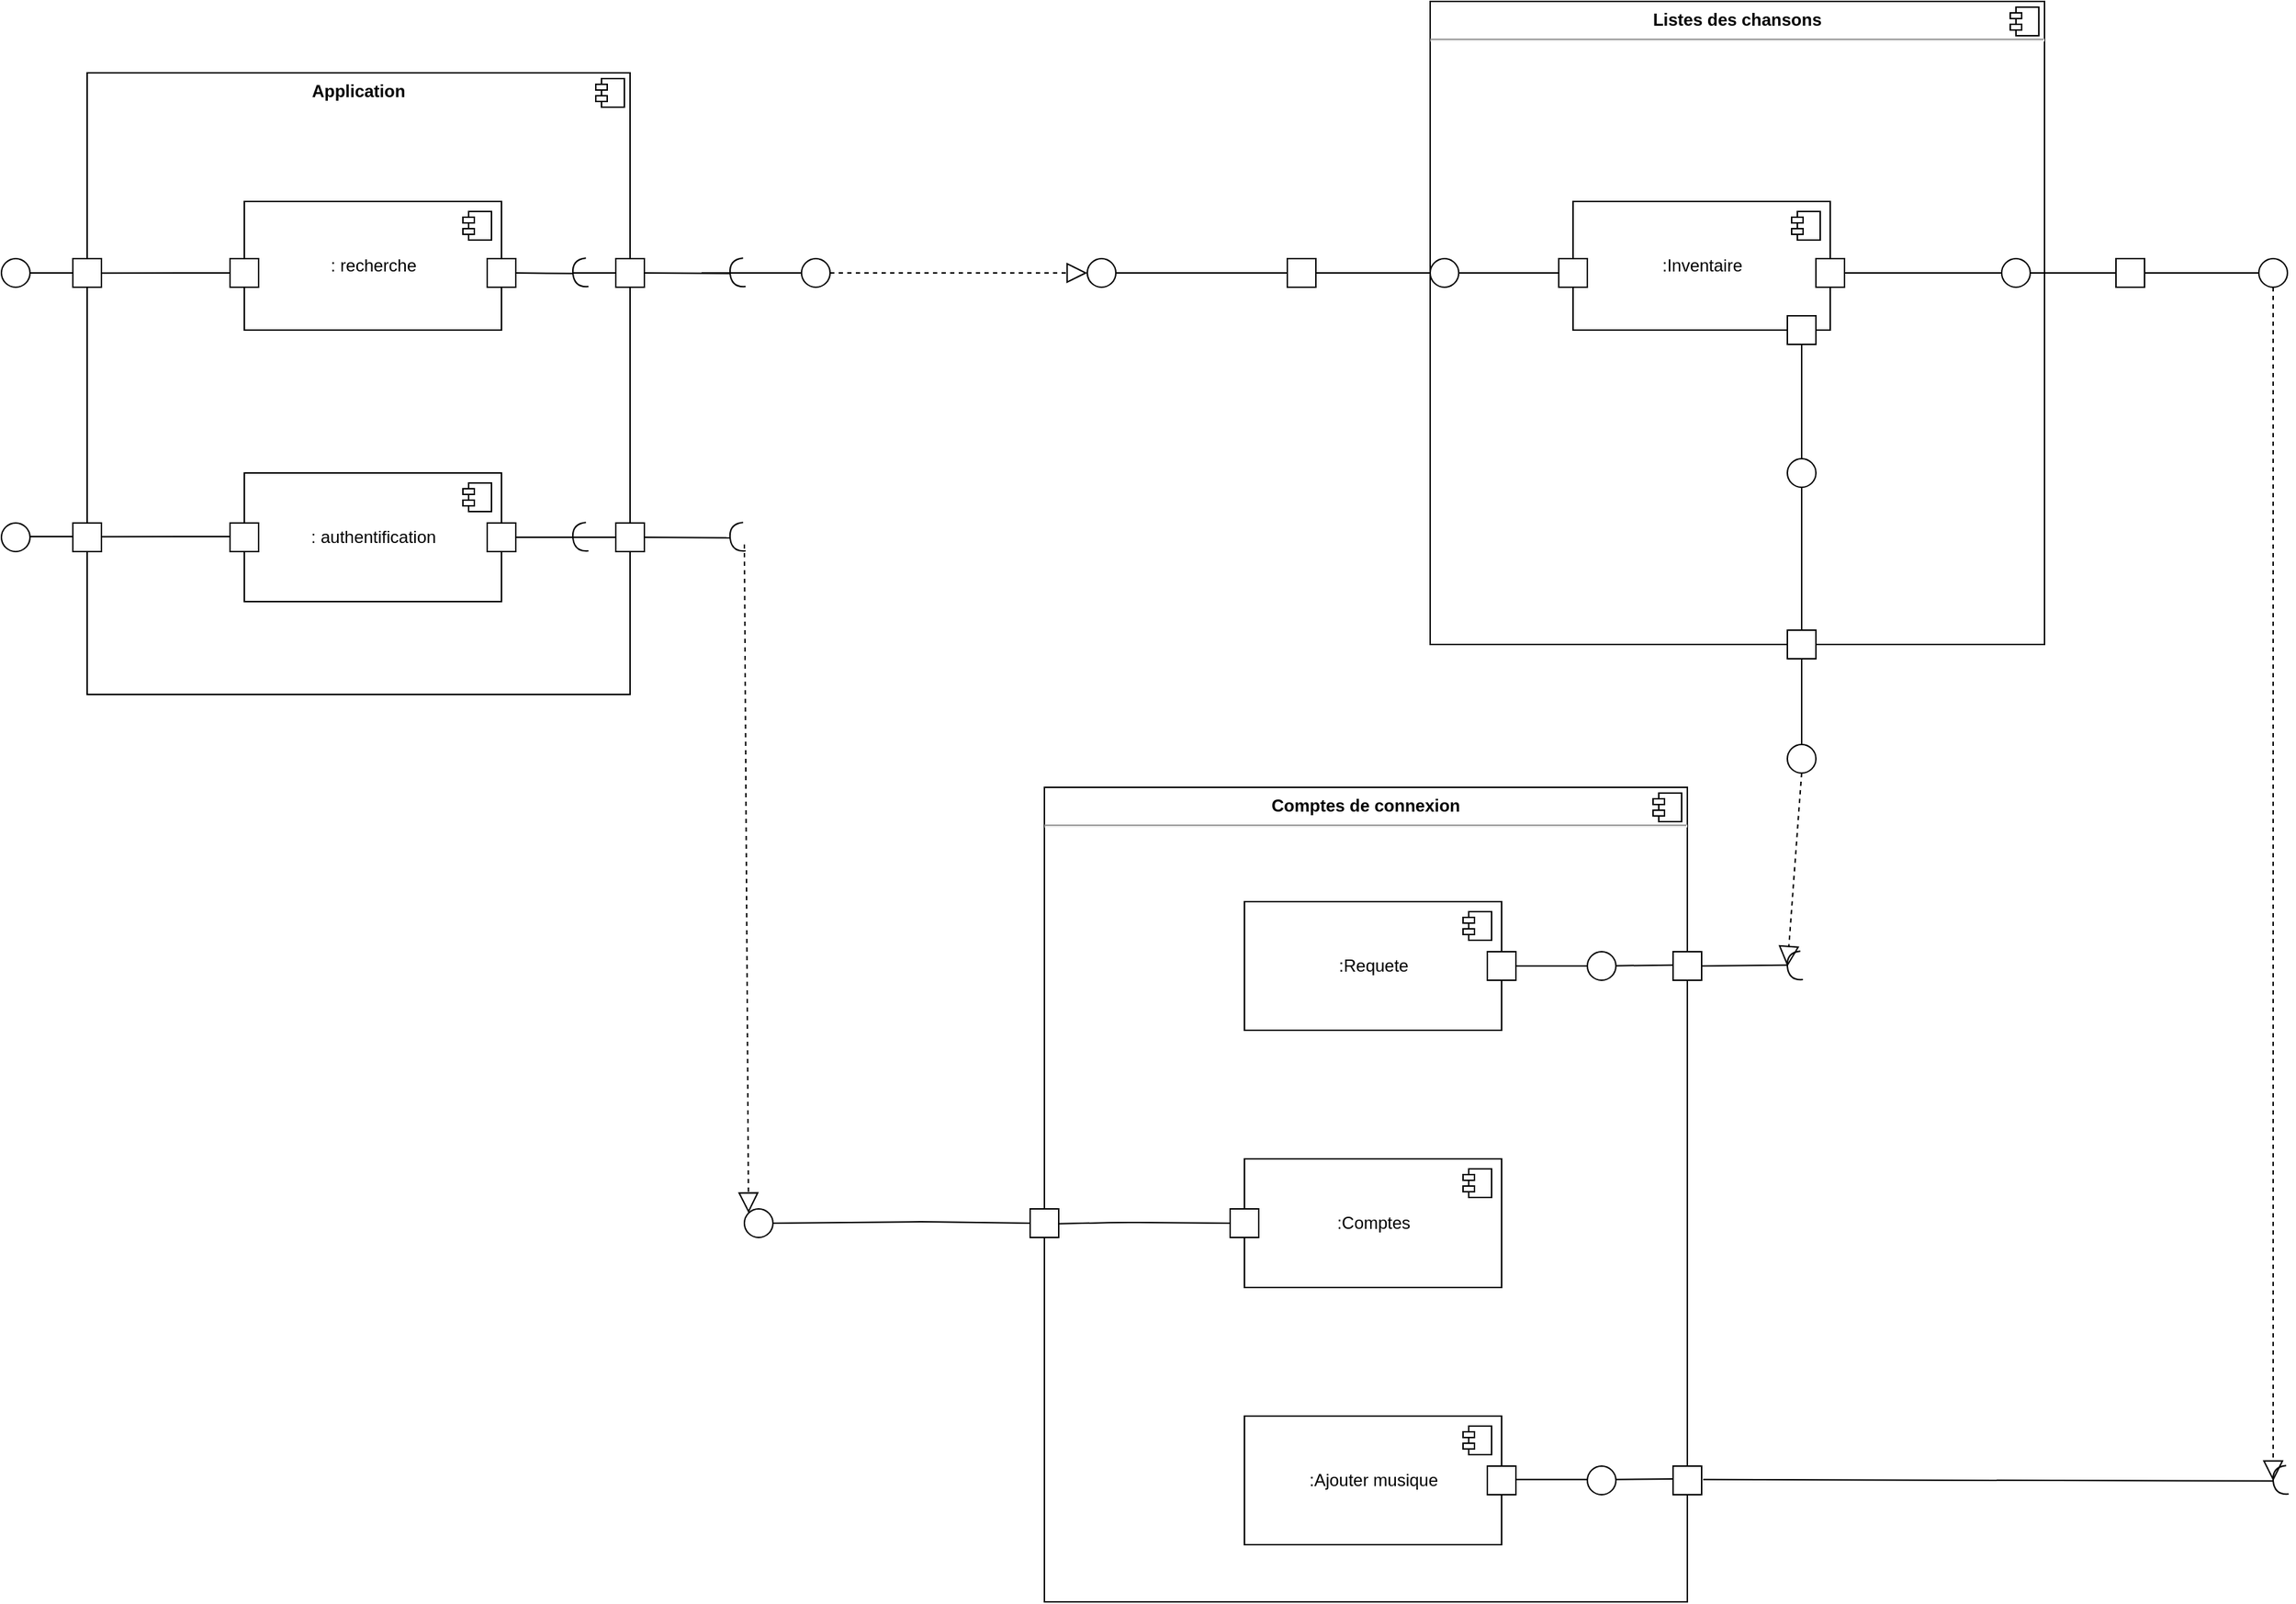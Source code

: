 <mxfile version="14.6.6" type="device"><diagram id="Vdho9r3vmRzPWu9xFfN-" name="Page-1"><mxGraphModel dx="2811" dy="1123" grid="1" gridSize="10" guides="1" tooltips="1" connect="1" arrows="1" fold="1" page="1" pageScale="1" pageWidth="827" pageHeight="1169" math="0" shadow="0"><root><mxCell id="0"/><mxCell id="1" parent="0"/><mxCell id="oA1AEtVJG_bY1DW09ikq-1" value="&lt;p style=&quot;margin: 0px ; margin-top: 6px ; text-align: center&quot;&gt;&lt;/p&gt;&lt;p style=&quot;margin: 0px ; margin-left: 8px&quot;&gt;&lt;div style=&quot;text-align: center&quot;&gt;&lt;b&gt;Application&lt;/b&gt;&lt;/div&gt;&lt;br&gt;&lt;/p&gt;" style="align=left;overflow=fill;html=1;dropTarget=0;" parent="1" vertex="1"><mxGeometry x="60" y="60" width="380" height="435" as="geometry"/></mxCell><mxCell id="oA1AEtVJG_bY1DW09ikq-2" value="" style="shape=component;jettyWidth=8;jettyHeight=4;" parent="oA1AEtVJG_bY1DW09ikq-1" vertex="1"><mxGeometry x="1" width="20" height="20" relative="1" as="geometry"><mxPoint x="-24" y="4" as="offset"/></mxGeometry></mxCell><mxCell id="oA1AEtVJG_bY1DW09ikq-3" value=": recherche" style="html=1;dropTarget=0;" parent="1" vertex="1"><mxGeometry x="170" y="150" width="180" height="90" as="geometry"/></mxCell><mxCell id="oA1AEtVJG_bY1DW09ikq-4" value="" style="shape=module;jettyWidth=8;jettyHeight=4;" parent="oA1AEtVJG_bY1DW09ikq-3" vertex="1"><mxGeometry x="1" width="20" height="20" relative="1" as="geometry"><mxPoint x="-27" y="7" as="offset"/></mxGeometry></mxCell><mxCell id="oA1AEtVJG_bY1DW09ikq-5" value=": authentification" style="html=1;dropTarget=0;" parent="1" vertex="1"><mxGeometry x="170" y="340" width="180" height="90" as="geometry"/></mxCell><mxCell id="oA1AEtVJG_bY1DW09ikq-6" value="" style="shape=module;jettyWidth=8;jettyHeight=4;" parent="oA1AEtVJG_bY1DW09ikq-5" vertex="1"><mxGeometry x="1" width="20" height="20" relative="1" as="geometry"><mxPoint x="-27" y="7" as="offset"/></mxGeometry></mxCell><mxCell id="oA1AEtVJG_bY1DW09ikq-15" value="" style="shape=requiredInterface;html=1;verticalLabelPosition=bottom;direction=west;rotation=-5;" parent="1" vertex="1"><mxGeometry x="510" y="375" width="10" height="20" as="geometry"/></mxCell><mxCell id="oA1AEtVJG_bY1DW09ikq-16" value="" style="shape=requiredInterface;html=1;verticalLabelPosition=bottom;direction=west;rotation=-5;" parent="1" vertex="1"><mxGeometry x="400" y="190" width="10" height="20" as="geometry"/></mxCell><mxCell id="oA1AEtVJG_bY1DW09ikq-17" value="" style="shape=requiredInterface;html=1;verticalLabelPosition=bottom;direction=west;rotation=-5;" parent="1" vertex="1"><mxGeometry x="400" y="375" width="10" height="20" as="geometry"/></mxCell><mxCell id="oA1AEtVJG_bY1DW09ikq-18" value="" style="shape=requiredInterface;html=1;verticalLabelPosition=bottom;direction=west;rotation=-5;" parent="1" vertex="1"><mxGeometry x="510" y="190" width="10" height="20" as="geometry"/></mxCell><mxCell id="oA1AEtVJG_bY1DW09ikq-19" value="" style="ellipse;whiteSpace=wrap;html=1;aspect=fixed;" parent="1" vertex="1"><mxGeometry x="560" y="190" width="20" height="20" as="geometry"/></mxCell><mxCell id="oA1AEtVJG_bY1DW09ikq-21" value="" style="ellipse;whiteSpace=wrap;html=1;aspect=fixed;" parent="1" vertex="1"><mxGeometry y="375" width="20" height="20" as="geometry"/></mxCell><mxCell id="oA1AEtVJG_bY1DW09ikq-22" value="" style="ellipse;whiteSpace=wrap;html=1;aspect=fixed;" parent="1" vertex="1"><mxGeometry y="190" width="20" height="20" as="geometry"/></mxCell><mxCell id="oA1AEtVJG_bY1DW09ikq-24" value="" style="endArrow=none;html=1;startArrow=none;" parent="1" source="oA1AEtVJG_bY1DW09ikq-124" edge="1"><mxGeometry width="50" height="50" relative="1" as="geometry"><mxPoint x="400" y="385" as="sourcePoint"/><mxPoint x="440" y="385.0" as="targetPoint"/></mxGeometry></mxCell><mxCell id="oA1AEtVJG_bY1DW09ikq-25" value="" style="endArrow=none;html=1;exitX=1;exitY=0.5;exitDx=0;exitDy=0;exitPerimeter=0;entryX=1;entryY=0.5;entryDx=0;entryDy=0;" parent="1" source="oA1AEtVJG_bY1DW09ikq-16" target="EspUTD9yiHIMwEwt4AKy-1" edge="1"><mxGeometry width="50" height="50" relative="1" as="geometry"><mxPoint x="700" y="410" as="sourcePoint"/><mxPoint x="370" y="200.145" as="targetPoint"/></mxGeometry></mxCell><mxCell id="oA1AEtVJG_bY1DW09ikq-26" value="" style="endArrow=none;html=1;startArrow=none;" parent="1" source="oA1AEtVJG_bY1DW09ikq-122" edge="1"><mxGeometry width="50" height="50" relative="1" as="geometry"><mxPoint x="400" y="200" as="sourcePoint"/><mxPoint x="440" y="200.0" as="targetPoint"/></mxGeometry></mxCell><mxCell id="oA1AEtVJG_bY1DW09ikq-27" value="" style="endArrow=none;html=1;entryX=1;entryY=0.5;entryDx=0;entryDy=0;entryPerimeter=0;exitX=1;exitY=0.5;exitDx=0;exitDy=0;" parent="1" source="oA1AEtVJG_bY1DW09ikq-122" target="oA1AEtVJG_bY1DW09ikq-18" edge="1"><mxGeometry width="50" height="50" relative="1" as="geometry"><mxPoint x="470" y="200.119" as="sourcePoint"/><mxPoint x="750" y="360" as="targetPoint"/></mxGeometry></mxCell><mxCell id="oA1AEtVJG_bY1DW09ikq-28" value="" style="endArrow=none;html=1;entryX=0;entryY=0.5;entryDx=0;entryDy=0;" parent="1" target="oA1AEtVJG_bY1DW09ikq-19" edge="1"><mxGeometry width="50" height="50" relative="1" as="geometry"><mxPoint x="490" y="200" as="sourcePoint"/><mxPoint x="750" y="360" as="targetPoint"/></mxGeometry></mxCell><mxCell id="oA1AEtVJG_bY1DW09ikq-29" value="" style="endArrow=none;html=1;entryX=1;entryY=0.5;entryDx=0;entryDy=0;entryPerimeter=0;exitX=1;exitY=0.5;exitDx=0;exitDy=0;" parent="1" target="oA1AEtVJG_bY1DW09ikq-15" edge="1" source="oA1AEtVJG_bY1DW09ikq-124"><mxGeometry width="50" height="50" relative="1" as="geometry"><mxPoint x="470" y="385.119" as="sourcePoint"/><mxPoint x="500" y="388" as="targetPoint"/></mxGeometry></mxCell><mxCell id="oA1AEtVJG_bY1DW09ikq-32" value="" style="endArrow=none;html=1;entryX=0;entryY=0.5;entryDx=0;entryDy=0;" parent="1" target="EspUTD9yiHIMwEwt4AKy-3" edge="1"><mxGeometry width="50" height="50" relative="1" as="geometry"><mxPoint x="70" y="200.125" as="sourcePoint"/><mxPoint x="148.53" y="200.78" as="targetPoint"/></mxGeometry></mxCell><mxCell id="oA1AEtVJG_bY1DW09ikq-34" value="" style="endArrow=none;html=1;exitX=1;exitY=0.5;exitDx=0;exitDy=0;entryX=0;entryY=0.5;entryDx=0;entryDy=0;" parent="1" source="oA1AEtVJG_bY1DW09ikq-22" edge="1" target="oA1AEtVJG_bY1DW09ikq-128"><mxGeometry width="50" height="50" relative="1" as="geometry"><mxPoint x="700" y="410" as="sourcePoint"/><mxPoint x="40" y="200" as="targetPoint"/></mxGeometry></mxCell><mxCell id="oA1AEtVJG_bY1DW09ikq-35" value="&lt;p style=&quot;margin: 0px ; margin-top: 6px ; text-align: center&quot;&gt;&lt;b&gt;Listes des chansons&lt;/b&gt;&lt;/p&gt;&lt;hr&gt;&lt;p style=&quot;margin: 0px ; margin-left: 8px&quot;&gt;&lt;br&gt;&lt;/p&gt;" style="align=left;overflow=fill;html=1;dropTarget=0;" parent="1" vertex="1"><mxGeometry x="1000" y="10" width="430" height="450" as="geometry"/></mxCell><mxCell id="oA1AEtVJG_bY1DW09ikq-36" value="" style="shape=component;jettyWidth=8;jettyHeight=4;" parent="oA1AEtVJG_bY1DW09ikq-35" vertex="1"><mxGeometry x="1" width="20" height="20" relative="1" as="geometry"><mxPoint x="-24" y="4" as="offset"/></mxGeometry></mxCell><mxCell id="oA1AEtVJG_bY1DW09ikq-37" value=":Inventaire" style="html=1;dropTarget=0;" parent="1" vertex="1"><mxGeometry x="1100" y="150" width="180" height="90" as="geometry"/></mxCell><mxCell id="oA1AEtVJG_bY1DW09ikq-38" value="" style="shape=module;jettyWidth=8;jettyHeight=4;" parent="oA1AEtVJG_bY1DW09ikq-37" vertex="1"><mxGeometry x="1" width="20" height="20" relative="1" as="geometry"><mxPoint x="-27" y="7" as="offset"/></mxGeometry></mxCell><mxCell id="oA1AEtVJG_bY1DW09ikq-39" value="" style="whiteSpace=wrap;html=1;aspect=fixed;" parent="1" vertex="1"><mxGeometry x="1250" y="450" width="20" height="20" as="geometry"/></mxCell><mxCell id="oA1AEtVJG_bY1DW09ikq-41" value="" style="whiteSpace=wrap;html=1;aspect=fixed;" parent="1" vertex="1"><mxGeometry x="900" y="190" width="20" height="20" as="geometry"/></mxCell><mxCell id="oA1AEtVJG_bY1DW09ikq-42" value="" style="whiteSpace=wrap;html=1;aspect=fixed;" parent="1" vertex="1"><mxGeometry x="1250" y="230" width="20" height="20" as="geometry"/></mxCell><mxCell id="oA1AEtVJG_bY1DW09ikq-43" value="" style="whiteSpace=wrap;html=1;aspect=fixed;" parent="1" vertex="1"><mxGeometry x="1270" y="190" width="20" height="20" as="geometry"/></mxCell><mxCell id="oA1AEtVJG_bY1DW09ikq-44" value="" style="whiteSpace=wrap;html=1;aspect=fixed;" parent="1" vertex="1"><mxGeometry x="1090" y="190" width="20" height="20" as="geometry"/></mxCell><mxCell id="oA1AEtVJG_bY1DW09ikq-52" value="" style="endArrow=none;html=1;entryX=0;entryY=0.5;entryDx=0;entryDy=0;exitX=1;exitY=0.5;exitDx=0;exitDy=0;" parent="1" target="oA1AEtVJG_bY1DW09ikq-41" edge="1" source="oA1AEtVJG_bY1DW09ikq-119"><mxGeometry width="50" height="50" relative="1" as="geometry"><mxPoint x="790" y="200.0" as="sourcePoint"/><mxPoint x="890" y="410" as="targetPoint"/></mxGeometry></mxCell><mxCell id="oA1AEtVJG_bY1DW09ikq-53" value="" style="endArrow=none;html=1;entryX=0;entryY=0.5;entryDx=0;entryDy=0;exitX=1;exitY=0.5;exitDx=0;exitDy=0;" parent="1" source="oA1AEtVJG_bY1DW09ikq-41" edge="1"><mxGeometry width="50" height="50" relative="1" as="geometry"><mxPoint x="850" y="470" as="sourcePoint"/><mxPoint x="1000" y="200" as="targetPoint"/></mxGeometry></mxCell><mxCell id="oA1AEtVJG_bY1DW09ikq-54" value="" style="endArrow=none;html=1;entryX=0;entryY=0.5;entryDx=0;entryDy=0;exitX=1;exitY=0.5;exitDx=0;exitDy=0;" parent="1" source="oA1AEtVJG_bY1DW09ikq-121" target="oA1AEtVJG_bY1DW09ikq-44" edge="1"><mxGeometry width="50" height="50" relative="1" as="geometry"><mxPoint x="1030" y="200" as="sourcePoint"/><mxPoint x="910" y="430" as="targetPoint"/></mxGeometry></mxCell><mxCell id="oA1AEtVJG_bY1DW09ikq-55" value="" style="endArrow=none;html=1;entryX=0;entryY=0.5;entryDx=0;entryDy=0;exitX=1;exitY=0.5;exitDx=0;exitDy=0;" parent="1" source="oA1AEtVJG_bY1DW09ikq-43" edge="1"><mxGeometry width="50" height="50" relative="1" as="geometry"><mxPoint x="870" y="490" as="sourcePoint"/><mxPoint x="1401" y="200.0" as="targetPoint"/></mxGeometry></mxCell><mxCell id="oA1AEtVJG_bY1DW09ikq-56" value="" style="endArrow=none;html=1;entryX=0.5;entryY=1;entryDx=0;entryDy=0;exitX=0.5;exitY=0;exitDx=0;exitDy=0;" parent="1" source="oA1AEtVJG_bY1DW09ikq-39" target="EspUTD9yiHIMwEwt4AKy-12" edge="1"><mxGeometry width="50" height="50" relative="1" as="geometry"><mxPoint x="880" y="500" as="sourcePoint"/><mxPoint x="1260" y="360" as="targetPoint"/></mxGeometry></mxCell><mxCell id="oA1AEtVJG_bY1DW09ikq-57" value="" style="endArrow=none;html=1;entryX=0.5;entryY=1;entryDx=0;entryDy=0;exitX=0.5;exitY=0;exitDx=0;exitDy=0;" parent="1" target="oA1AEtVJG_bY1DW09ikq-42" edge="1"><mxGeometry width="50" height="50" relative="1" as="geometry"><mxPoint x="1260" y="330" as="sourcePoint"/><mxPoint x="940" y="460" as="targetPoint"/></mxGeometry></mxCell><mxCell id="oA1AEtVJG_bY1DW09ikq-58" value="" style="endArrow=none;html=1;entryX=0;entryY=0.5;entryDx=0;entryDy=0;exitX=1;exitY=0.5;exitDx=0;exitDy=0;" parent="1" source="oA1AEtVJG_bY1DW09ikq-106" edge="1"><mxGeometry width="50" height="50" relative="1" as="geometry"><mxPoint x="1560" y="180" as="sourcePoint"/><mxPoint x="1580" y="200" as="targetPoint"/></mxGeometry></mxCell><mxCell id="oA1AEtVJG_bY1DW09ikq-59" value="" style="endArrow=none;html=1;exitX=1;exitY=0.5;exitDx=0;exitDy=0;" parent="1" edge="1" source="EspUTD9yiHIMwEwt4AKy-10"><mxGeometry width="50" height="50" relative="1" as="geometry"><mxPoint x="1431" y="200.0" as="sourcePoint"/><mxPoint x="1480" y="200" as="targetPoint"/></mxGeometry></mxCell><mxCell id="oA1AEtVJG_bY1DW09ikq-60" value="" style="endArrow=none;html=1;entryX=0.5;entryY=1;entryDx=0;entryDy=0;startArrow=none;" parent="1" source="EspUTD9yiHIMwEwt4AKy-13" target="oA1AEtVJG_bY1DW09ikq-39" edge="1"><mxGeometry width="50" height="50" relative="1" as="geometry"><mxPoint x="1260" y="600" as="sourcePoint"/><mxPoint x="960" y="480" as="targetPoint"/></mxGeometry></mxCell><mxCell id="oA1AEtVJG_bY1DW09ikq-61" value="" style="endArrow=block;dashed=1;endFill=0;endSize=12;html=1;exitX=1;exitY=0.5;exitDx=0;exitDy=0;" parent="1" source="oA1AEtVJG_bY1DW09ikq-19" edge="1"><mxGeometry width="160" relative="1" as="geometry"><mxPoint x="410" y="440" as="sourcePoint"/><mxPoint x="760" y="200" as="targetPoint"/></mxGeometry></mxCell><mxCell id="oA1AEtVJG_bY1DW09ikq-62" value="&lt;p style=&quot;margin: 0px ; margin-top: 6px ; text-align: center&quot;&gt;&lt;b&gt;Comptes de connexion&lt;/b&gt;&lt;/p&gt;&lt;hr&gt;&lt;p style=&quot;margin: 0px ; margin-left: 8px&quot;&gt;&lt;br&gt;&lt;/p&gt;" style="align=left;overflow=fill;html=1;dropTarget=0;" parent="1" vertex="1"><mxGeometry x="730" y="560" width="450" height="570" as="geometry"/></mxCell><mxCell id="oA1AEtVJG_bY1DW09ikq-63" value="" style="shape=component;jettyWidth=8;jettyHeight=4;" parent="oA1AEtVJG_bY1DW09ikq-62" vertex="1"><mxGeometry x="1" width="20" height="20" relative="1" as="geometry"><mxPoint x="-24" y="4" as="offset"/></mxGeometry></mxCell><mxCell id="oA1AEtVJG_bY1DW09ikq-64" value=":Requete" style="html=1;dropTarget=0;" parent="1" vertex="1"><mxGeometry x="870" y="640" width="180" height="90" as="geometry"/></mxCell><mxCell id="oA1AEtVJG_bY1DW09ikq-65" value="" style="shape=module;jettyWidth=8;jettyHeight=4;" parent="oA1AEtVJG_bY1DW09ikq-64" vertex="1"><mxGeometry x="1" width="20" height="20" relative="1" as="geometry"><mxPoint x="-27" y="7" as="offset"/></mxGeometry></mxCell><mxCell id="oA1AEtVJG_bY1DW09ikq-66" value=":Ajouter musique" style="html=1;dropTarget=0;" parent="1" vertex="1"><mxGeometry x="870" y="1000" width="180" height="90" as="geometry"/></mxCell><mxCell id="oA1AEtVJG_bY1DW09ikq-67" value="" style="shape=module;jettyWidth=8;jettyHeight=4;" parent="oA1AEtVJG_bY1DW09ikq-66" vertex="1"><mxGeometry x="1" width="20" height="20" relative="1" as="geometry"><mxPoint x="-27" y="7" as="offset"/></mxGeometry></mxCell><mxCell id="oA1AEtVJG_bY1DW09ikq-68" value=":Comptes" style="html=1;dropTarget=0;" parent="1" vertex="1"><mxGeometry x="870" y="820" width="180" height="90" as="geometry"/></mxCell><mxCell id="oA1AEtVJG_bY1DW09ikq-69" value="" style="shape=module;jettyWidth=8;jettyHeight=4;" parent="oA1AEtVJG_bY1DW09ikq-68" vertex="1"><mxGeometry x="1" width="20" height="20" relative="1" as="geometry"><mxPoint x="-27" y="7" as="offset"/></mxGeometry></mxCell><mxCell id="oA1AEtVJG_bY1DW09ikq-90" value="" style="endArrow=block;dashed=1;endFill=0;endSize=12;html=1;entryX=0;entryY=0;entryDx=0;entryDy=0;" parent="1" target="EspUTD9yiHIMwEwt4AKy-14" edge="1"><mxGeometry width="160" relative="1" as="geometry"><mxPoint x="520" y="390" as="sourcePoint"/><mxPoint x="527" y="820" as="targetPoint"/></mxGeometry></mxCell><mxCell id="oA1AEtVJG_bY1DW09ikq-106" value="" style="whiteSpace=wrap;html=1;aspect=fixed;" parent="1" vertex="1"><mxGeometry x="1480" y="190" width="20" height="20" as="geometry"/></mxCell><mxCell id="oA1AEtVJG_bY1DW09ikq-113" value="" style="whiteSpace=wrap;html=1;aspect=fixed;" parent="1" vertex="1"><mxGeometry x="720" y="855" width="20" height="20" as="geometry"/></mxCell><mxCell id="oA1AEtVJG_bY1DW09ikq-114" value="" style="endArrow=none;html=1;entryX=0;entryY=0.5;entryDx=0;entryDy=0;exitX=1;exitY=0.5;exitDx=0;exitDy=0;" parent="1" target="oA1AEtVJG_bY1DW09ikq-113" edge="1" source="EspUTD9yiHIMwEwt4AKy-14"><mxGeometry width="50" height="50" relative="1" as="geometry"><mxPoint x="585" y="864" as="sourcePoint"/><mxPoint x="695" y="864" as="targetPoint"/><Array as="points"><mxPoint x="645" y="864"/></Array></mxGeometry></mxCell><mxCell id="oA1AEtVJG_bY1DW09ikq-119" value="" style="ellipse;whiteSpace=wrap;html=1;aspect=fixed;" parent="1" vertex="1"><mxGeometry x="760" y="190" width="20" height="20" as="geometry"/></mxCell><mxCell id="oA1AEtVJG_bY1DW09ikq-121" value="" style="ellipse;whiteSpace=wrap;html=1;aspect=fixed;" parent="1" vertex="1"><mxGeometry x="1000" y="190" width="20" height="20" as="geometry"/></mxCell><mxCell id="oA1AEtVJG_bY1DW09ikq-122" value="" style="whiteSpace=wrap;html=1;aspect=fixed;" parent="1" vertex="1"><mxGeometry x="430" y="190" width="20" height="20" as="geometry"/></mxCell><mxCell id="oA1AEtVJG_bY1DW09ikq-123" value="" style="endArrow=none;html=1;" parent="1" target="oA1AEtVJG_bY1DW09ikq-122" edge="1"><mxGeometry width="50" height="50" relative="1" as="geometry"><mxPoint x="400" y="200.0" as="sourcePoint"/><mxPoint x="440" y="200.0" as="targetPoint"/></mxGeometry></mxCell><mxCell id="oA1AEtVJG_bY1DW09ikq-124" value="" style="whiteSpace=wrap;html=1;aspect=fixed;" parent="1" vertex="1"><mxGeometry x="430" y="375" width="20" height="20" as="geometry"/></mxCell><mxCell id="oA1AEtVJG_bY1DW09ikq-125" value="" style="endArrow=none;html=1;exitX=1;exitY=0.5;exitDx=0;exitDy=0;" parent="1" source="EspUTD9yiHIMwEwt4AKy-2" target="oA1AEtVJG_bY1DW09ikq-124" edge="1"><mxGeometry width="50" height="50" relative="1" as="geometry"><mxPoint x="370" y="385" as="sourcePoint"/><mxPoint x="440" y="385.0" as="targetPoint"/></mxGeometry></mxCell><mxCell id="oA1AEtVJG_bY1DW09ikq-127" value="" style="whiteSpace=wrap;html=1;aspect=fixed;" parent="1" vertex="1"><mxGeometry x="50" y="375" width="20" height="20" as="geometry"/></mxCell><mxCell id="oA1AEtVJG_bY1DW09ikq-128" value="" style="whiteSpace=wrap;html=1;aspect=fixed;" parent="1" vertex="1"><mxGeometry x="50" y="190" width="20" height="20" as="geometry"/></mxCell><mxCell id="EspUTD9yiHIMwEwt4AKy-1" value="" style="whiteSpace=wrap;html=1;aspect=fixed;" vertex="1" parent="1"><mxGeometry x="340" y="190" width="20" height="20" as="geometry"/></mxCell><mxCell id="EspUTD9yiHIMwEwt4AKy-2" value="" style="whiteSpace=wrap;html=1;aspect=fixed;" vertex="1" parent="1"><mxGeometry x="340" y="375" width="20" height="20" as="geometry"/></mxCell><mxCell id="EspUTD9yiHIMwEwt4AKy-3" value="" style="whiteSpace=wrap;html=1;aspect=fixed;" vertex="1" parent="1"><mxGeometry x="160" y="190" width="20" height="20" as="geometry"/></mxCell><mxCell id="EspUTD9yiHIMwEwt4AKy-4" value="" style="whiteSpace=wrap;html=1;aspect=fixed;" vertex="1" parent="1"><mxGeometry x="160" y="375" width="20" height="20" as="geometry"/></mxCell><mxCell id="EspUTD9yiHIMwEwt4AKy-6" value="" style="endArrow=none;html=1;exitX=1;exitY=0.5;exitDx=0;exitDy=0;entryX=0;entryY=0.5;entryDx=0;entryDy=0;" edge="1" parent="1"><mxGeometry width="50" height="50" relative="1" as="geometry"><mxPoint x="20" y="384.5" as="sourcePoint"/><mxPoint x="50" y="384.5" as="targetPoint"/></mxGeometry></mxCell><mxCell id="EspUTD9yiHIMwEwt4AKy-7" value="" style="endArrow=none;html=1;entryX=0;entryY=0.5;entryDx=0;entryDy=0;" edge="1" parent="1"><mxGeometry width="50" height="50" relative="1" as="geometry"><mxPoint x="70" y="384.625" as="sourcePoint"/><mxPoint x="160" y="384.5" as="targetPoint"/></mxGeometry></mxCell><mxCell id="EspUTD9yiHIMwEwt4AKy-10" value="" style="ellipse;whiteSpace=wrap;html=1;aspect=fixed;" vertex="1" parent="1"><mxGeometry x="1400" y="190" width="20" height="20" as="geometry"/></mxCell><mxCell id="EspUTD9yiHIMwEwt4AKy-11" value="" style="ellipse;whiteSpace=wrap;html=1;aspect=fixed;" vertex="1" parent="1"><mxGeometry x="1580" y="190" width="20" height="20" as="geometry"/></mxCell><mxCell id="EspUTD9yiHIMwEwt4AKy-12" value="" style="ellipse;whiteSpace=wrap;html=1;aspect=fixed;" vertex="1" parent="1"><mxGeometry x="1250" y="330" width="20" height="20" as="geometry"/></mxCell><mxCell id="EspUTD9yiHIMwEwt4AKy-14" value="" style="ellipse;whiteSpace=wrap;html=1;aspect=fixed;" vertex="1" parent="1"><mxGeometry x="520" y="855" width="20" height="20" as="geometry"/></mxCell><mxCell id="EspUTD9yiHIMwEwt4AKy-19" value="" style="whiteSpace=wrap;html=1;aspect=fixed;" vertex="1" parent="1"><mxGeometry x="860" y="855" width="20" height="20" as="geometry"/></mxCell><mxCell id="EspUTD9yiHIMwEwt4AKy-20" value="" style="endArrow=none;html=1;entryX=0;entryY=0.5;entryDx=0;entryDy=0;" edge="1" parent="1" target="EspUTD9yiHIMwEwt4AKy-19"><mxGeometry width="50" height="50" relative="1" as="geometry"><mxPoint x="740" y="865.41" as="sourcePoint"/><mxPoint x="820" y="865.41" as="targetPoint"/><Array as="points"><mxPoint x="785" y="864.41"/></Array></mxGeometry></mxCell><mxCell id="EspUTD9yiHIMwEwt4AKy-21" value="" style="whiteSpace=wrap;html=1;aspect=fixed;" vertex="1" parent="1"><mxGeometry x="1040" y="675" width="20" height="20" as="geometry"/></mxCell><mxCell id="EspUTD9yiHIMwEwt4AKy-22" value="" style="whiteSpace=wrap;html=1;aspect=fixed;" vertex="1" parent="1"><mxGeometry x="1040" y="1035" width="20" height="20" as="geometry"/></mxCell><mxCell id="EspUTD9yiHIMwEwt4AKy-23" value="" style="ellipse;whiteSpace=wrap;html=1;aspect=fixed;" vertex="1" parent="1"><mxGeometry x="1110" y="1035" width="20" height="20" as="geometry"/></mxCell><mxCell id="EspUTD9yiHIMwEwt4AKy-24" value="" style="ellipse;whiteSpace=wrap;html=1;aspect=fixed;" vertex="1" parent="1"><mxGeometry x="1110" y="675" width="20" height="20" as="geometry"/></mxCell><mxCell id="EspUTD9yiHIMwEwt4AKy-28" value="" style="whiteSpace=wrap;html=1;aspect=fixed;" vertex="1" parent="1"><mxGeometry x="1170" y="675" width="20" height="20" as="geometry"/></mxCell><mxCell id="EspUTD9yiHIMwEwt4AKy-29" value="" style="whiteSpace=wrap;html=1;aspect=fixed;" vertex="1" parent="1"><mxGeometry x="1170" y="1035" width="20" height="20" as="geometry"/></mxCell><mxCell id="EspUTD9yiHIMwEwt4AKy-13" value="" style="ellipse;whiteSpace=wrap;html=1;aspect=fixed;" vertex="1" parent="1"><mxGeometry x="1250" y="530" width="20" height="20" as="geometry"/></mxCell><mxCell id="EspUTD9yiHIMwEwt4AKy-32" value="" style="endArrow=none;html=1;exitX=1;exitY=0.5;exitDx=0;exitDy=0;entryX=0;entryY=0.5;entryDx=0;entryDy=0;" edge="1" parent="1" source="EspUTD9yiHIMwEwt4AKy-21" target="EspUTD9yiHIMwEwt4AKy-24"><mxGeometry width="50" height="50" relative="1" as="geometry"><mxPoint x="1060" y="770" as="sourcePoint"/><mxPoint x="1090" y="740" as="targetPoint"/></mxGeometry></mxCell><mxCell id="EspUTD9yiHIMwEwt4AKy-33" value="" style="endArrow=none;html=1;exitX=1;exitY=0.5;exitDx=0;exitDy=0;entryX=0;entryY=0.5;entryDx=0;entryDy=0;" edge="1" parent="1"><mxGeometry width="50" height="50" relative="1" as="geometry"><mxPoint x="1060" y="1044.41" as="sourcePoint"/><mxPoint x="1110.0" y="1044.41" as="targetPoint"/></mxGeometry></mxCell><mxCell id="EspUTD9yiHIMwEwt4AKy-34" value="" style="endArrow=none;html=1;exitX=1;exitY=0.5;exitDx=0;exitDy=0;entryX=0;entryY=0.45;entryDx=0;entryDy=0;entryPerimeter=0;" edge="1" parent="1" target="EspUTD9yiHIMwEwt4AKy-29"><mxGeometry width="50" height="50" relative="1" as="geometry"><mxPoint x="1130" y="1044.41" as="sourcePoint"/><mxPoint x="1160" y="1044" as="targetPoint"/></mxGeometry></mxCell><mxCell id="EspUTD9yiHIMwEwt4AKy-37" value="" style="endArrow=none;html=1;exitX=1;exitY=0.5;exitDx=0;exitDy=0;entryX=0;entryY=0.45;entryDx=0;entryDy=0;entryPerimeter=0;" edge="1" parent="1"><mxGeometry width="50" height="50" relative="1" as="geometry"><mxPoint x="1130" y="684.82" as="sourcePoint"/><mxPoint x="1170" y="684.41" as="targetPoint"/></mxGeometry></mxCell><mxCell id="EspUTD9yiHIMwEwt4AKy-38" value="" style="shape=requiredInterface;html=1;verticalLabelPosition=bottom;direction=west;rotation=-5;" vertex="1" parent="1"><mxGeometry x="1590" y="1035" width="10" height="20" as="geometry"/></mxCell><mxCell id="EspUTD9yiHIMwEwt4AKy-39" value="" style="endArrow=none;html=1;exitX=1;exitY=0.5;exitDx=0;exitDy=0;entryX=1;entryY=0.5;entryDx=0;entryDy=0;entryPerimeter=0;" edge="1" parent="1" target="EspUTD9yiHIMwEwt4AKy-38"><mxGeometry width="50" height="50" relative="1" as="geometry"><mxPoint x="1191" y="1044.41" as="sourcePoint"/><mxPoint x="1241.0" y="1044.41" as="targetPoint"/></mxGeometry></mxCell><mxCell id="EspUTD9yiHIMwEwt4AKy-41" value="" style="endArrow=block;dashed=1;endFill=0;endSize=12;html=1;entryX=1;entryY=0.5;entryDx=0;entryDy=0;entryPerimeter=0;" edge="1" parent="1" target="EspUTD9yiHIMwEwt4AKy-38"><mxGeometry width="160" relative="1" as="geometry"><mxPoint x="1590" y="210.0" as="sourcePoint"/><mxPoint x="1592.929" y="677.929" as="targetPoint"/></mxGeometry></mxCell><mxCell id="EspUTD9yiHIMwEwt4AKy-42" value="" style="shape=requiredInterface;html=1;verticalLabelPosition=bottom;direction=west;rotation=-5;" vertex="1" parent="1"><mxGeometry x="1250" y="675" width="10" height="20" as="geometry"/></mxCell><mxCell id="EspUTD9yiHIMwEwt4AKy-44" value="" style="endArrow=none;html=1;exitX=1;exitY=0.5;exitDx=0;exitDy=0;entryX=0;entryY=0.5;entryDx=0;entryDy=0;" edge="1" parent="1" source="EspUTD9yiHIMwEwt4AKy-28"><mxGeometry width="50" height="50" relative="1" as="geometry"><mxPoint x="1200" y="684.41" as="sourcePoint"/><mxPoint x="1250.0" y="684.41" as="targetPoint"/></mxGeometry></mxCell><mxCell id="EspUTD9yiHIMwEwt4AKy-45" value="" style="endArrow=block;dashed=1;endFill=0;endSize=12;html=1;exitX=0.5;exitY=1;exitDx=0;exitDy=0;entryX=1;entryY=0.5;entryDx=0;entryDy=0;entryPerimeter=0;" edge="1" parent="1" source="EspUTD9yiHIMwEwt4AKy-13" target="EspUTD9yiHIMwEwt4AKy-42"><mxGeometry width="160" relative="1" as="geometry"><mxPoint x="1480" y="470" as="sourcePoint"/><mxPoint x="1480" y="650" as="targetPoint"/></mxGeometry></mxCell></root></mxGraphModel></diagram></mxfile>